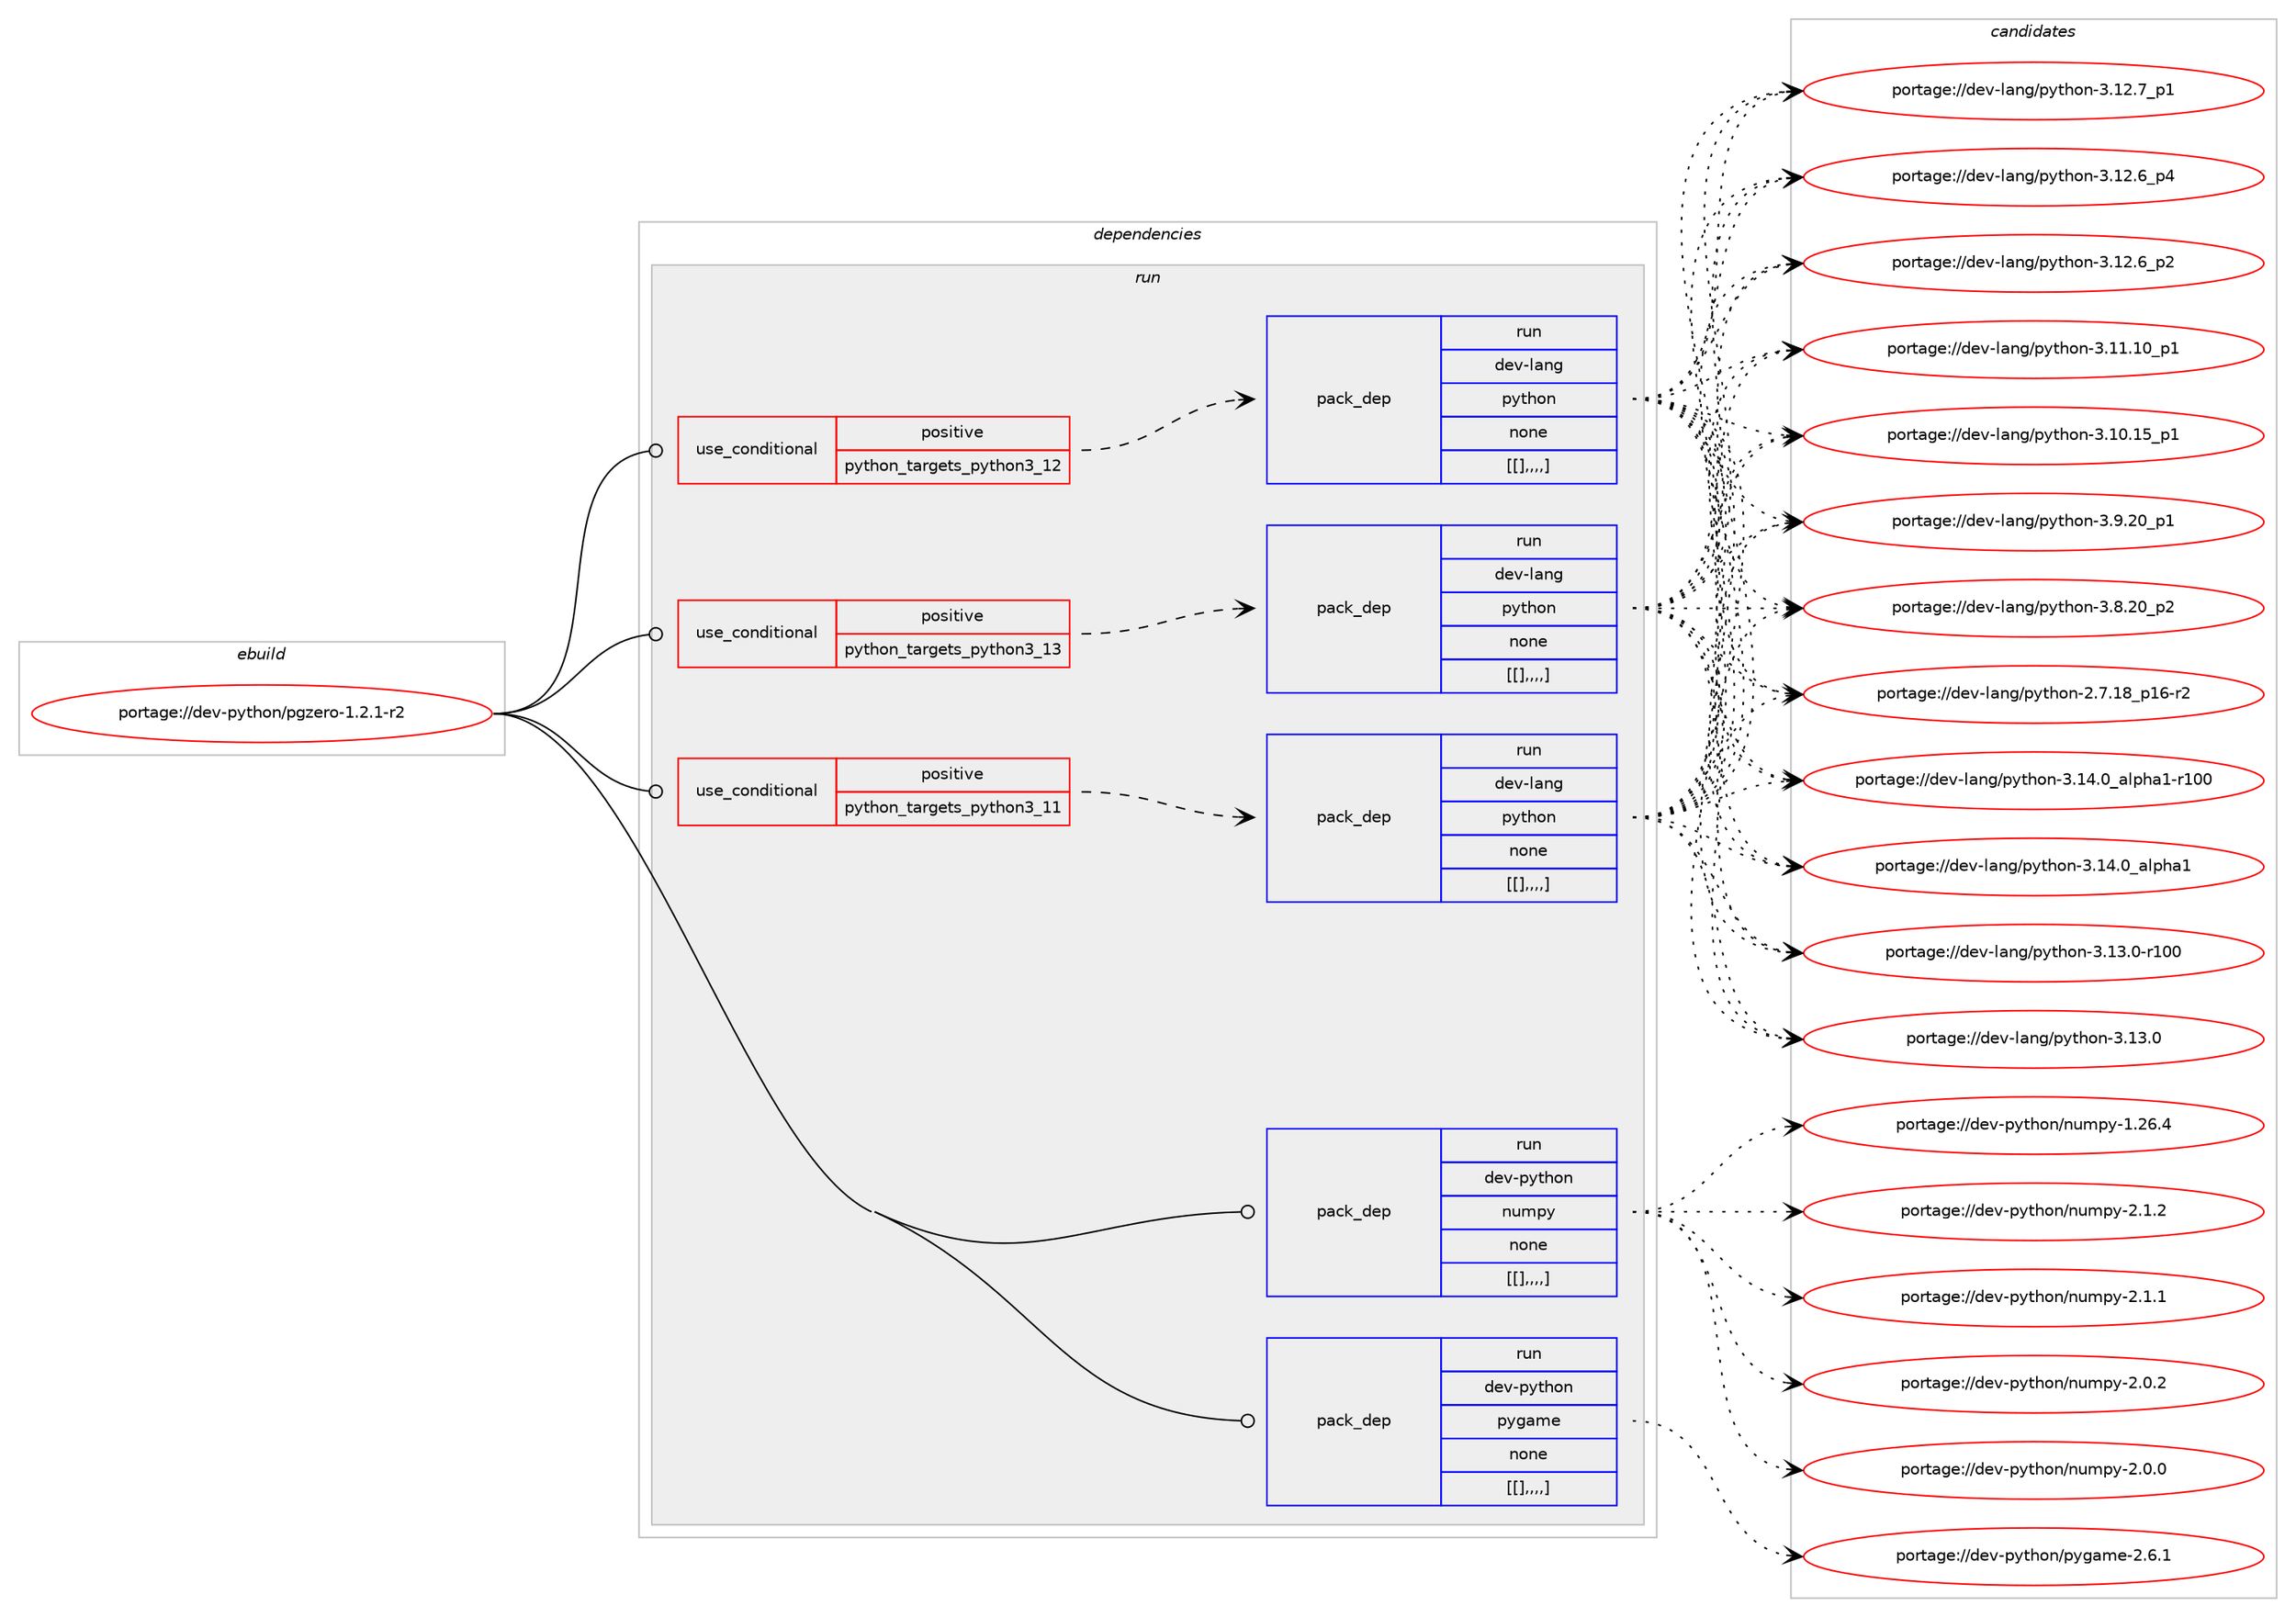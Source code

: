 digraph prolog {

# *************
# Graph options
# *************

newrank=true;
concentrate=true;
compound=true;
graph [rankdir=LR,fontname=Helvetica,fontsize=10,ranksep=1.5];#, ranksep=2.5, nodesep=0.2];
edge  [arrowhead=vee];
node  [fontname=Helvetica,fontsize=10];

# **********
# The ebuild
# **********

subgraph cluster_leftcol {
color=gray;
label=<<i>ebuild</i>>;
id [label="portage://dev-python/pgzero-1.2.1-r2", color=red, width=4, href="../dev-python/pgzero-1.2.1-r2.svg"];
}

# ****************
# The dependencies
# ****************

subgraph cluster_midcol {
color=gray;
label=<<i>dependencies</i>>;
subgraph cluster_compile {
fillcolor="#eeeeee";
style=filled;
label=<<i>compile</i>>;
}
subgraph cluster_compileandrun {
fillcolor="#eeeeee";
style=filled;
label=<<i>compile and run</i>>;
}
subgraph cluster_run {
fillcolor="#eeeeee";
style=filled;
label=<<i>run</i>>;
subgraph cond38286 {
dependency160136 [label=<<TABLE BORDER="0" CELLBORDER="1" CELLSPACING="0" CELLPADDING="4"><TR><TD ROWSPAN="3" CELLPADDING="10">use_conditional</TD></TR><TR><TD>positive</TD></TR><TR><TD>python_targets_python3_11</TD></TR></TABLE>>, shape=none, color=red];
subgraph pack120554 {
dependency160184 [label=<<TABLE BORDER="0" CELLBORDER="1" CELLSPACING="0" CELLPADDING="4" WIDTH="220"><TR><TD ROWSPAN="6" CELLPADDING="30">pack_dep</TD></TR><TR><TD WIDTH="110">run</TD></TR><TR><TD>dev-lang</TD></TR><TR><TD>python</TD></TR><TR><TD>none</TD></TR><TR><TD>[[],,,,]</TD></TR></TABLE>>, shape=none, color=blue];
}
dependency160136:e -> dependency160184:w [weight=20,style="dashed",arrowhead="vee"];
}
id:e -> dependency160136:w [weight=20,style="solid",arrowhead="odot"];
subgraph cond38307 {
dependency160192 [label=<<TABLE BORDER="0" CELLBORDER="1" CELLSPACING="0" CELLPADDING="4"><TR><TD ROWSPAN="3" CELLPADDING="10">use_conditional</TD></TR><TR><TD>positive</TD></TR><TR><TD>python_targets_python3_12</TD></TR></TABLE>>, shape=none, color=red];
subgraph pack120575 {
dependency160247 [label=<<TABLE BORDER="0" CELLBORDER="1" CELLSPACING="0" CELLPADDING="4" WIDTH="220"><TR><TD ROWSPAN="6" CELLPADDING="30">pack_dep</TD></TR><TR><TD WIDTH="110">run</TD></TR><TR><TD>dev-lang</TD></TR><TR><TD>python</TD></TR><TR><TD>none</TD></TR><TR><TD>[[],,,,]</TD></TR></TABLE>>, shape=none, color=blue];
}
dependency160192:e -> dependency160247:w [weight=20,style="dashed",arrowhead="vee"];
}
id:e -> dependency160192:w [weight=20,style="solid",arrowhead="odot"];
subgraph cond38335 {
dependency160272 [label=<<TABLE BORDER="0" CELLBORDER="1" CELLSPACING="0" CELLPADDING="4"><TR><TD ROWSPAN="3" CELLPADDING="10">use_conditional</TD></TR><TR><TD>positive</TD></TR><TR><TD>python_targets_python3_13</TD></TR></TABLE>>, shape=none, color=red];
subgraph pack120622 {
dependency160288 [label=<<TABLE BORDER="0" CELLBORDER="1" CELLSPACING="0" CELLPADDING="4" WIDTH="220"><TR><TD ROWSPAN="6" CELLPADDING="30">pack_dep</TD></TR><TR><TD WIDTH="110">run</TD></TR><TR><TD>dev-lang</TD></TR><TR><TD>python</TD></TR><TR><TD>none</TD></TR><TR><TD>[[],,,,]</TD></TR></TABLE>>, shape=none, color=blue];
}
dependency160272:e -> dependency160288:w [weight=20,style="dashed",arrowhead="vee"];
}
id:e -> dependency160272:w [weight=20,style="solid",arrowhead="odot"];
subgraph pack120641 {
dependency160342 [label=<<TABLE BORDER="0" CELLBORDER="1" CELLSPACING="0" CELLPADDING="4" WIDTH="220"><TR><TD ROWSPAN="6" CELLPADDING="30">pack_dep</TD></TR><TR><TD WIDTH="110">run</TD></TR><TR><TD>dev-python</TD></TR><TR><TD>numpy</TD></TR><TR><TD>none</TD></TR><TR><TD>[[],,,,]</TD></TR></TABLE>>, shape=none, color=blue];
}
id:e -> dependency160342:w [weight=20,style="solid",arrowhead="odot"];
subgraph pack120685 {
dependency160476 [label=<<TABLE BORDER="0" CELLBORDER="1" CELLSPACING="0" CELLPADDING="4" WIDTH="220"><TR><TD ROWSPAN="6" CELLPADDING="30">pack_dep</TD></TR><TR><TD WIDTH="110">run</TD></TR><TR><TD>dev-python</TD></TR><TR><TD>pygame</TD></TR><TR><TD>none</TD></TR><TR><TD>[[],,,,]</TD></TR></TABLE>>, shape=none, color=blue];
}
id:e -> dependency160476:w [weight=20,style="solid",arrowhead="odot"];
}
}

# **************
# The candidates
# **************

subgraph cluster_choices {
rank=same;
color=gray;
label=<<i>candidates</i>>;

subgraph choice120497 {
color=black;
nodesep=1;
choice100101118451089711010347112121116104111110455146495246489597108112104974945114494848 [label="portage://dev-lang/python-3.14.0_alpha1-r100", color=red, width=4,href="../dev-lang/python-3.14.0_alpha1-r100.svg"];
choice1001011184510897110103471121211161041111104551464952464895971081121049749 [label="portage://dev-lang/python-3.14.0_alpha1", color=red, width=4,href="../dev-lang/python-3.14.0_alpha1.svg"];
choice1001011184510897110103471121211161041111104551464951464845114494848 [label="portage://dev-lang/python-3.13.0-r100", color=red, width=4,href="../dev-lang/python-3.13.0-r100.svg"];
choice10010111845108971101034711212111610411111045514649514648 [label="portage://dev-lang/python-3.13.0", color=red, width=4,href="../dev-lang/python-3.13.0.svg"];
choice100101118451089711010347112121116104111110455146495046559511249 [label="portage://dev-lang/python-3.12.7_p1", color=red, width=4,href="../dev-lang/python-3.12.7_p1.svg"];
choice100101118451089711010347112121116104111110455146495046549511252 [label="portage://dev-lang/python-3.12.6_p4", color=red, width=4,href="../dev-lang/python-3.12.6_p4.svg"];
choice100101118451089711010347112121116104111110455146495046549511250 [label="portage://dev-lang/python-3.12.6_p2", color=red, width=4,href="../dev-lang/python-3.12.6_p2.svg"];
choice10010111845108971101034711212111610411111045514649494649489511249 [label="portage://dev-lang/python-3.11.10_p1", color=red, width=4,href="../dev-lang/python-3.11.10_p1.svg"];
choice10010111845108971101034711212111610411111045514649484649539511249 [label="portage://dev-lang/python-3.10.15_p1", color=red, width=4,href="../dev-lang/python-3.10.15_p1.svg"];
choice100101118451089711010347112121116104111110455146574650489511249 [label="portage://dev-lang/python-3.9.20_p1", color=red, width=4,href="../dev-lang/python-3.9.20_p1.svg"];
choice100101118451089711010347112121116104111110455146564650489511250 [label="portage://dev-lang/python-3.8.20_p2", color=red, width=4,href="../dev-lang/python-3.8.20_p2.svg"];
choice100101118451089711010347112121116104111110455046554649569511249544511450 [label="portage://dev-lang/python-2.7.18_p16-r2", color=red, width=4,href="../dev-lang/python-2.7.18_p16-r2.svg"];
dependency160184:e -> choice100101118451089711010347112121116104111110455146495246489597108112104974945114494848:w [style=dotted,weight="100"];
dependency160184:e -> choice1001011184510897110103471121211161041111104551464952464895971081121049749:w [style=dotted,weight="100"];
dependency160184:e -> choice1001011184510897110103471121211161041111104551464951464845114494848:w [style=dotted,weight="100"];
dependency160184:e -> choice10010111845108971101034711212111610411111045514649514648:w [style=dotted,weight="100"];
dependency160184:e -> choice100101118451089711010347112121116104111110455146495046559511249:w [style=dotted,weight="100"];
dependency160184:e -> choice100101118451089711010347112121116104111110455146495046549511252:w [style=dotted,weight="100"];
dependency160184:e -> choice100101118451089711010347112121116104111110455146495046549511250:w [style=dotted,weight="100"];
dependency160184:e -> choice10010111845108971101034711212111610411111045514649494649489511249:w [style=dotted,weight="100"];
dependency160184:e -> choice10010111845108971101034711212111610411111045514649484649539511249:w [style=dotted,weight="100"];
dependency160184:e -> choice100101118451089711010347112121116104111110455146574650489511249:w [style=dotted,weight="100"];
dependency160184:e -> choice100101118451089711010347112121116104111110455146564650489511250:w [style=dotted,weight="100"];
dependency160184:e -> choice100101118451089711010347112121116104111110455046554649569511249544511450:w [style=dotted,weight="100"];
}
subgraph choice120502 {
color=black;
nodesep=1;
choice100101118451089711010347112121116104111110455146495246489597108112104974945114494848 [label="portage://dev-lang/python-3.14.0_alpha1-r100", color=red, width=4,href="../dev-lang/python-3.14.0_alpha1-r100.svg"];
choice1001011184510897110103471121211161041111104551464952464895971081121049749 [label="portage://dev-lang/python-3.14.0_alpha1", color=red, width=4,href="../dev-lang/python-3.14.0_alpha1.svg"];
choice1001011184510897110103471121211161041111104551464951464845114494848 [label="portage://dev-lang/python-3.13.0-r100", color=red, width=4,href="../dev-lang/python-3.13.0-r100.svg"];
choice10010111845108971101034711212111610411111045514649514648 [label="portage://dev-lang/python-3.13.0", color=red, width=4,href="../dev-lang/python-3.13.0.svg"];
choice100101118451089711010347112121116104111110455146495046559511249 [label="portage://dev-lang/python-3.12.7_p1", color=red, width=4,href="../dev-lang/python-3.12.7_p1.svg"];
choice100101118451089711010347112121116104111110455146495046549511252 [label="portage://dev-lang/python-3.12.6_p4", color=red, width=4,href="../dev-lang/python-3.12.6_p4.svg"];
choice100101118451089711010347112121116104111110455146495046549511250 [label="portage://dev-lang/python-3.12.6_p2", color=red, width=4,href="../dev-lang/python-3.12.6_p2.svg"];
choice10010111845108971101034711212111610411111045514649494649489511249 [label="portage://dev-lang/python-3.11.10_p1", color=red, width=4,href="../dev-lang/python-3.11.10_p1.svg"];
choice10010111845108971101034711212111610411111045514649484649539511249 [label="portage://dev-lang/python-3.10.15_p1", color=red, width=4,href="../dev-lang/python-3.10.15_p1.svg"];
choice100101118451089711010347112121116104111110455146574650489511249 [label="portage://dev-lang/python-3.9.20_p1", color=red, width=4,href="../dev-lang/python-3.9.20_p1.svg"];
choice100101118451089711010347112121116104111110455146564650489511250 [label="portage://dev-lang/python-3.8.20_p2", color=red, width=4,href="../dev-lang/python-3.8.20_p2.svg"];
choice100101118451089711010347112121116104111110455046554649569511249544511450 [label="portage://dev-lang/python-2.7.18_p16-r2", color=red, width=4,href="../dev-lang/python-2.7.18_p16-r2.svg"];
dependency160247:e -> choice100101118451089711010347112121116104111110455146495246489597108112104974945114494848:w [style=dotted,weight="100"];
dependency160247:e -> choice1001011184510897110103471121211161041111104551464952464895971081121049749:w [style=dotted,weight="100"];
dependency160247:e -> choice1001011184510897110103471121211161041111104551464951464845114494848:w [style=dotted,weight="100"];
dependency160247:e -> choice10010111845108971101034711212111610411111045514649514648:w [style=dotted,weight="100"];
dependency160247:e -> choice100101118451089711010347112121116104111110455146495046559511249:w [style=dotted,weight="100"];
dependency160247:e -> choice100101118451089711010347112121116104111110455146495046549511252:w [style=dotted,weight="100"];
dependency160247:e -> choice100101118451089711010347112121116104111110455146495046549511250:w [style=dotted,weight="100"];
dependency160247:e -> choice10010111845108971101034711212111610411111045514649494649489511249:w [style=dotted,weight="100"];
dependency160247:e -> choice10010111845108971101034711212111610411111045514649484649539511249:w [style=dotted,weight="100"];
dependency160247:e -> choice100101118451089711010347112121116104111110455146574650489511249:w [style=dotted,weight="100"];
dependency160247:e -> choice100101118451089711010347112121116104111110455146564650489511250:w [style=dotted,weight="100"];
dependency160247:e -> choice100101118451089711010347112121116104111110455046554649569511249544511450:w [style=dotted,weight="100"];
}
subgraph choice120510 {
color=black;
nodesep=1;
choice100101118451089711010347112121116104111110455146495246489597108112104974945114494848 [label="portage://dev-lang/python-3.14.0_alpha1-r100", color=red, width=4,href="../dev-lang/python-3.14.0_alpha1-r100.svg"];
choice1001011184510897110103471121211161041111104551464952464895971081121049749 [label="portage://dev-lang/python-3.14.0_alpha1", color=red, width=4,href="../dev-lang/python-3.14.0_alpha1.svg"];
choice1001011184510897110103471121211161041111104551464951464845114494848 [label="portage://dev-lang/python-3.13.0-r100", color=red, width=4,href="../dev-lang/python-3.13.0-r100.svg"];
choice10010111845108971101034711212111610411111045514649514648 [label="portage://dev-lang/python-3.13.0", color=red, width=4,href="../dev-lang/python-3.13.0.svg"];
choice100101118451089711010347112121116104111110455146495046559511249 [label="portage://dev-lang/python-3.12.7_p1", color=red, width=4,href="../dev-lang/python-3.12.7_p1.svg"];
choice100101118451089711010347112121116104111110455146495046549511252 [label="portage://dev-lang/python-3.12.6_p4", color=red, width=4,href="../dev-lang/python-3.12.6_p4.svg"];
choice100101118451089711010347112121116104111110455146495046549511250 [label="portage://dev-lang/python-3.12.6_p2", color=red, width=4,href="../dev-lang/python-3.12.6_p2.svg"];
choice10010111845108971101034711212111610411111045514649494649489511249 [label="portage://dev-lang/python-3.11.10_p1", color=red, width=4,href="../dev-lang/python-3.11.10_p1.svg"];
choice10010111845108971101034711212111610411111045514649484649539511249 [label="portage://dev-lang/python-3.10.15_p1", color=red, width=4,href="../dev-lang/python-3.10.15_p1.svg"];
choice100101118451089711010347112121116104111110455146574650489511249 [label="portage://dev-lang/python-3.9.20_p1", color=red, width=4,href="../dev-lang/python-3.9.20_p1.svg"];
choice100101118451089711010347112121116104111110455146564650489511250 [label="portage://dev-lang/python-3.8.20_p2", color=red, width=4,href="../dev-lang/python-3.8.20_p2.svg"];
choice100101118451089711010347112121116104111110455046554649569511249544511450 [label="portage://dev-lang/python-2.7.18_p16-r2", color=red, width=4,href="../dev-lang/python-2.7.18_p16-r2.svg"];
dependency160288:e -> choice100101118451089711010347112121116104111110455146495246489597108112104974945114494848:w [style=dotted,weight="100"];
dependency160288:e -> choice1001011184510897110103471121211161041111104551464952464895971081121049749:w [style=dotted,weight="100"];
dependency160288:e -> choice1001011184510897110103471121211161041111104551464951464845114494848:w [style=dotted,weight="100"];
dependency160288:e -> choice10010111845108971101034711212111610411111045514649514648:w [style=dotted,weight="100"];
dependency160288:e -> choice100101118451089711010347112121116104111110455146495046559511249:w [style=dotted,weight="100"];
dependency160288:e -> choice100101118451089711010347112121116104111110455146495046549511252:w [style=dotted,weight="100"];
dependency160288:e -> choice100101118451089711010347112121116104111110455146495046549511250:w [style=dotted,weight="100"];
dependency160288:e -> choice10010111845108971101034711212111610411111045514649494649489511249:w [style=dotted,weight="100"];
dependency160288:e -> choice10010111845108971101034711212111610411111045514649484649539511249:w [style=dotted,weight="100"];
dependency160288:e -> choice100101118451089711010347112121116104111110455146574650489511249:w [style=dotted,weight="100"];
dependency160288:e -> choice100101118451089711010347112121116104111110455146564650489511250:w [style=dotted,weight="100"];
dependency160288:e -> choice100101118451089711010347112121116104111110455046554649569511249544511450:w [style=dotted,weight="100"];
}
subgraph choice120515 {
color=black;
nodesep=1;
choice1001011184511212111610411111047110117109112121455046494650 [label="portage://dev-python/numpy-2.1.2", color=red, width=4,href="../dev-python/numpy-2.1.2.svg"];
choice1001011184511212111610411111047110117109112121455046494649 [label="portage://dev-python/numpy-2.1.1", color=red, width=4,href="../dev-python/numpy-2.1.1.svg"];
choice1001011184511212111610411111047110117109112121455046484650 [label="portage://dev-python/numpy-2.0.2", color=red, width=4,href="../dev-python/numpy-2.0.2.svg"];
choice1001011184511212111610411111047110117109112121455046484648 [label="portage://dev-python/numpy-2.0.0", color=red, width=4,href="../dev-python/numpy-2.0.0.svg"];
choice100101118451121211161041111104711011710911212145494650544652 [label="portage://dev-python/numpy-1.26.4", color=red, width=4,href="../dev-python/numpy-1.26.4.svg"];
dependency160342:e -> choice1001011184511212111610411111047110117109112121455046494650:w [style=dotted,weight="100"];
dependency160342:e -> choice1001011184511212111610411111047110117109112121455046494649:w [style=dotted,weight="100"];
dependency160342:e -> choice1001011184511212111610411111047110117109112121455046484650:w [style=dotted,weight="100"];
dependency160342:e -> choice1001011184511212111610411111047110117109112121455046484648:w [style=dotted,weight="100"];
dependency160342:e -> choice100101118451121211161041111104711011710911212145494650544652:w [style=dotted,weight="100"];
}
subgraph choice120518 {
color=black;
nodesep=1;
choice100101118451121211161041111104711212110397109101455046544649 [label="portage://dev-python/pygame-2.6.1", color=red, width=4,href="../dev-python/pygame-2.6.1.svg"];
dependency160476:e -> choice100101118451121211161041111104711212110397109101455046544649:w [style=dotted,weight="100"];
}
}

}
